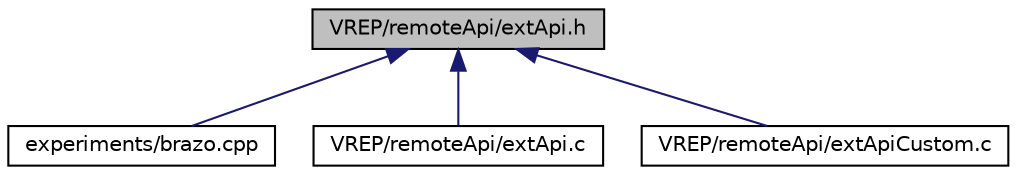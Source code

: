 digraph "VREP/remoteApi/extApi.h"
{
  edge [fontname="Helvetica",fontsize="10",labelfontname="Helvetica",labelfontsize="10"];
  node [fontname="Helvetica",fontsize="10",shape=record];
  Node1 [label="VREP/remoteApi/extApi.h",height=0.2,width=0.4,color="black", fillcolor="grey75", style="filled" fontcolor="black"];
  Node1 -> Node2 [dir="back",color="midnightblue",fontsize="10",style="solid",fontname="Helvetica"];
  Node2 [label="experiments/brazo.cpp",height=0.2,width=0.4,color="black", fillcolor="white", style="filled",URL="$brazo_8cpp.html"];
  Node1 -> Node3 [dir="back",color="midnightblue",fontsize="10",style="solid",fontname="Helvetica"];
  Node3 [label="VREP/remoteApi/extApi.c",height=0.2,width=0.4,color="black", fillcolor="white", style="filled",URL="$ext_api_8c.html"];
  Node1 -> Node4 [dir="back",color="midnightblue",fontsize="10",style="solid",fontname="Helvetica"];
  Node4 [label="VREP/remoteApi/extApiCustom.c",height=0.2,width=0.4,color="black", fillcolor="white", style="filled",URL="$ext_api_custom_8c.html"];
}
